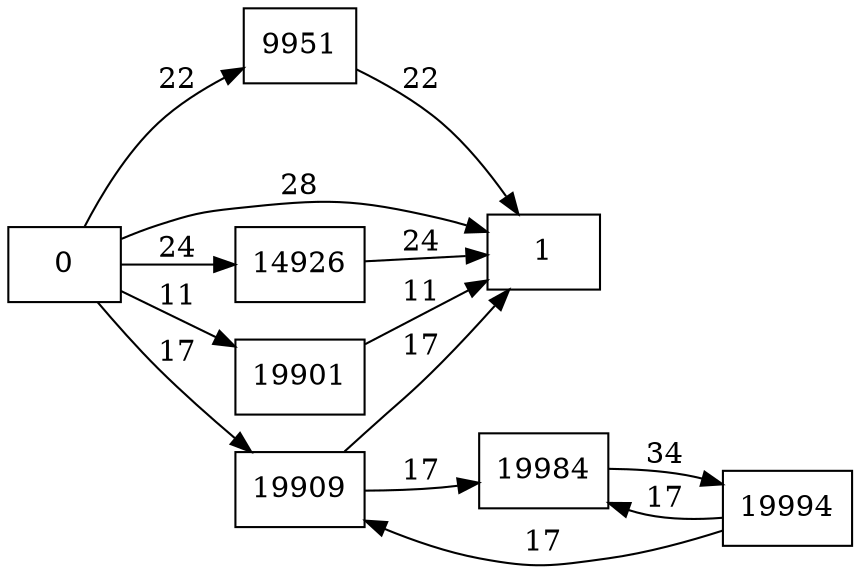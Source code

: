digraph {
	graph [rankdir=LR]
	node [shape=rectangle]
	9951 -> 1 [label=22]
	14926 -> 1 [label=24]
	19901 -> 1 [label=11]
	19909 -> 19984 [label=17]
	19909 -> 1 [label=17]
	19984 -> 19994 [label=34]
	19994 -> 19984 [label=17]
	19994 -> 19909 [label=17]
	0 -> 1 [label=28]
	0 -> 9951 [label=22]
	0 -> 14926 [label=24]
	0 -> 19901 [label=11]
	0 -> 19909 [label=17]
}
